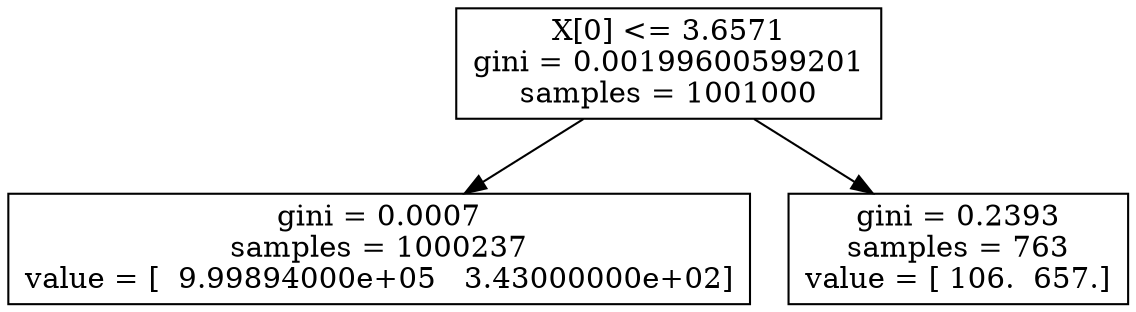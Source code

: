 digraph Tree {
0 [label="X[0] <= 3.6571\ngini = 0.00199600599201\nsamples = 1001000", shape="box"] ;
1 [label="gini = 0.0007\nsamples = 1000237\nvalue = [  9.99894000e+05   3.43000000e+02]", shape="box"] ;
0 -> 1 ;
2 [label="gini = 0.2393\nsamples = 763\nvalue = [ 106.  657.]", shape="box"] ;
0 -> 2 ;
}